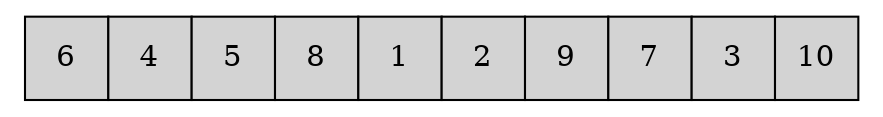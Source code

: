 digraph tree
{
    shape = none
        label = <<table border="0" cellspacing="0">
        <tr>
        <td port="arr0" width="40" height="40" bgcolor="lightgray" border="1">6</td>
        <td port="arr1" width="40" height="40" bgcolor="lightgray" border="1">4</td>
        <td port="arr2" width="40" height="40" bgcolor="lightgray" border="1">5</td>
        <td port="arr3" width="40" height="40" bgcolor="lightgray" border="1">8</td>
        <td port="arr4" width="40" height="40" bgcolor="lightgray" border="1">1</td>
        <td port="arr5" width="40" height="40" bgcolor="lightgray" border="1">2</td>
        <td port="arr6" width="40" height="40" bgcolor="lightgray" border="1">9</td>
        <td port="arr7" width="40" height="40" bgcolor="lightgray" border="1">7</td>
        <td port="arr8" width="40" height="40" bgcolor="lightgray" border="1">3</td>
        <td port="arr9" width="40" height="40" bgcolor="lightgray" border="1">10</td>
        </tr>
        </table>>

    node [shape=record];
    //arr0 [label = "<l> | <v> 6 | <r>"];
    //arr1 [label = "<l> | <v> 4 | <r>"];
    edge[style=invis]
    //arr0:l -> arr1
    edge[style=""]
}
